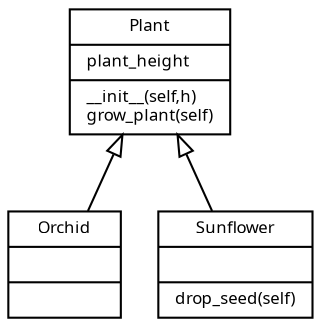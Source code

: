 
                    digraph G {
                        rankdir=BT
                        node [
                            fontname = "Sans Not-Rotated 8"
                            fontsize = 8
                            shape = "record"
                        ]
                        edge [
                            fontname = "Sans Not-Rotated 8"
                            fontsize = 8
                        ]
                    subgraph {
Orchid [
label = "{Orchid||}"
]
Plant [
label = "{Plant|plant_height\l|__init__(self,h)\lgrow_plant(self)\l}"
]
Sunflower [
label = "{Sunflower||drop_seed(self)\l}"
]
}

                    edge [
                        arrowhead = "empty"
                    ]
                Orchid -> Plant
Sunflower -> Plant
}
